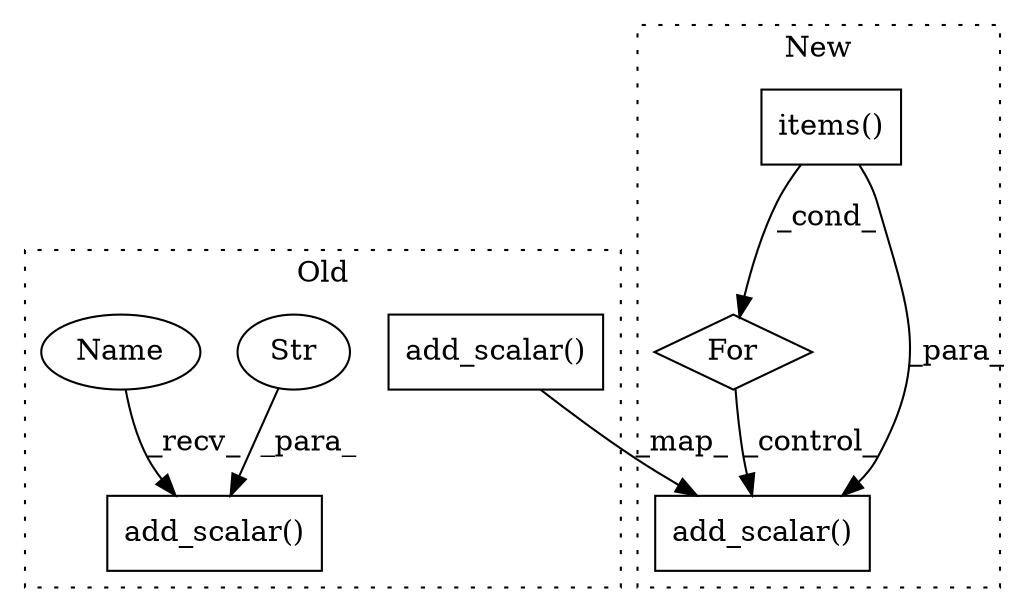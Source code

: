 digraph G {
subgraph cluster0 {
1 [label="add_scalar()" a="75" s="1531,1581" l="18,1" shape="box"];
3 [label="Str" a="66" s="1549" l="12" shape="ellipse"];
5 [label="add_scalar()" a="75" s="1591,1677" l="18,1" shape="box"];
7 [label="Name" a="87" s="1531" l="6" shape="ellipse"];
label = "Old";
style="dotted";
}
subgraph cluster1 {
2 [label="items()" a="75" s="2625" l="20" shape="box"];
4 [label="For" a="107" s="2599,2645" l="4,14" shape="diamond"];
6 [label="add_scalar()" a="75" s="2659,2720" l="18,1" shape="box"];
label = "New";
style="dotted";
}
2 -> 6 [label="_para_"];
2 -> 4 [label="_cond_"];
3 -> 1 [label="_para_"];
4 -> 6 [label="_control_"];
5 -> 6 [label="_map_"];
7 -> 1 [label="_recv_"];
}